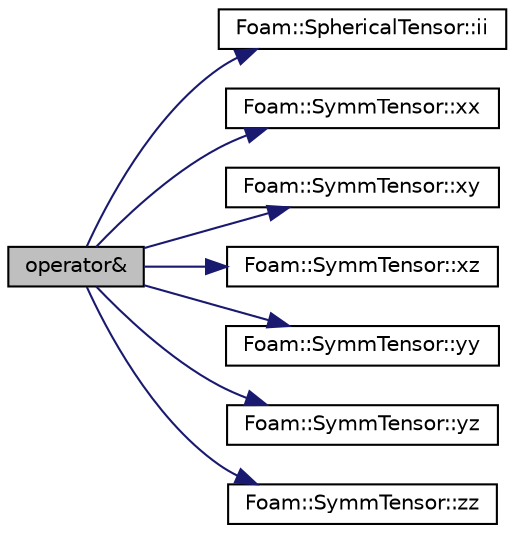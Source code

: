 digraph "operator&amp;"
{
  bgcolor="transparent";
  edge [fontname="Helvetica",fontsize="10",labelfontname="Helvetica",labelfontsize="10"];
  node [fontname="Helvetica",fontsize="10",shape=record];
  rankdir="LR";
  Node1 [label="operator&",height=0.2,width=0.4,color="black", fillcolor="grey75", style="filled", fontcolor="black"];
  Node1 -> Node2 [color="midnightblue",fontsize="10",style="solid",fontname="Helvetica"];
  Node2 [label="Foam::SphericalTensor::ii",height=0.2,width=0.4,color="black",URL="$a02475.html#a78451bea1dc260fb118d27eced566c17"];
  Node1 -> Node3 [color="midnightblue",fontsize="10",style="solid",fontname="Helvetica"];
  Node3 [label="Foam::SymmTensor::xx",height=0.2,width=0.4,color="black",URL="$a02612.html#adefeff2f0e457c0e62a5e9d1292e3569"];
  Node1 -> Node4 [color="midnightblue",fontsize="10",style="solid",fontname="Helvetica"];
  Node4 [label="Foam::SymmTensor::xy",height=0.2,width=0.4,color="black",URL="$a02612.html#a9eba447e6738c78e6b0694c15b09236e"];
  Node1 -> Node5 [color="midnightblue",fontsize="10",style="solid",fontname="Helvetica"];
  Node5 [label="Foam::SymmTensor::xz",height=0.2,width=0.4,color="black",URL="$a02612.html#a217bb40fe6bbc4fd0d1f61fb1585d47e"];
  Node1 -> Node6 [color="midnightblue",fontsize="10",style="solid",fontname="Helvetica"];
  Node6 [label="Foam::SymmTensor::yy",height=0.2,width=0.4,color="black",URL="$a02612.html#a1fabd792063b2f2c0c53693512a5baeb"];
  Node1 -> Node7 [color="midnightblue",fontsize="10",style="solid",fontname="Helvetica"];
  Node7 [label="Foam::SymmTensor::yz",height=0.2,width=0.4,color="black",URL="$a02612.html#aded7c943a25c96a9b28f63116b1060c8"];
  Node1 -> Node8 [color="midnightblue",fontsize="10",style="solid",fontname="Helvetica"];
  Node8 [label="Foam::SymmTensor::zz",height=0.2,width=0.4,color="black",URL="$a02612.html#ad557e07a1361f2a9875b25deead0beb8"];
}
